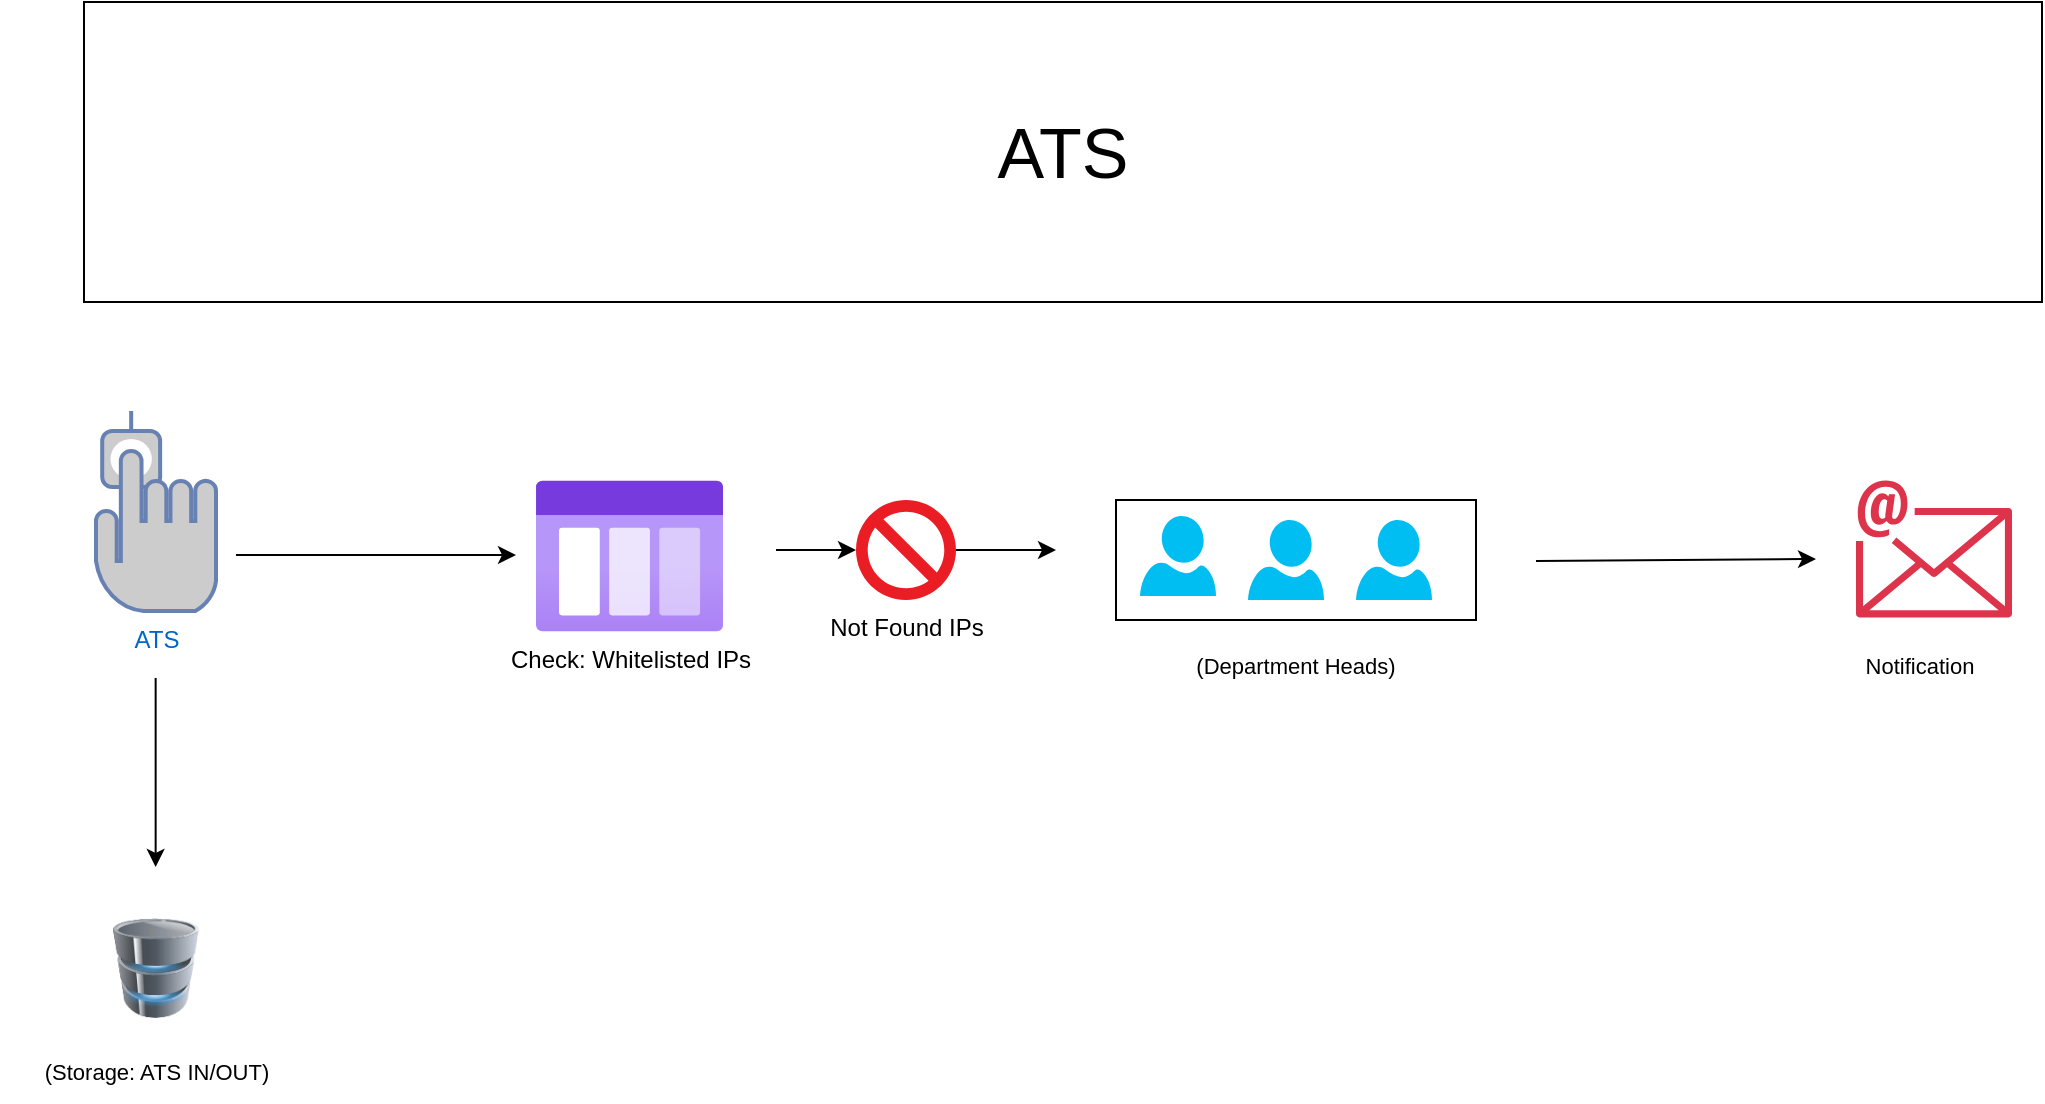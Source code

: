 <mxfile version="26.2.14">
  <diagram name="Page-1" id="9xYf71dzz5W9HyN54voS">
    <mxGraphModel dx="2253" dy="1900" grid="0" gridSize="10" guides="0" tooltips="1" connect="1" arrows="1" fold="1" page="1" pageScale="1" pageWidth="827" pageHeight="1169" math="0" shadow="0">
      <root>
        <mxCell id="0" />
        <mxCell id="1" parent="0" />
        <mxCell id="k2o65sQ9iLGO9QFqGN_a-1" value="&lt;font&gt;ATS&lt;/font&gt;" style="fontColor=#0066CC;verticalAlign=top;verticalLabelPosition=bottom;labelPosition=center;align=center;html=1;outlineConnect=0;fillColor=#CCCCCC;strokeColor=#6881B3;gradientColor=none;gradientDirection=north;strokeWidth=2;shape=mxgraph.networks.biometric_reader;" vertex="1" parent="1">
          <mxGeometry x="-30" y="154.5" width="60" height="100" as="geometry" />
        </mxCell>
        <mxCell id="k2o65sQ9iLGO9QFqGN_a-2" value="Check: Whitelisted IPs" style="image;aspect=fixed;html=1;points=[];align=center;fontSize=12;image=img/lib/azure2/general/Storage_Queue.svg;" vertex="1" parent="1">
          <mxGeometry x="190" y="189" width="93.54" height="76" as="geometry" />
        </mxCell>
        <mxCell id="k2o65sQ9iLGO9QFqGN_a-3" value="" style="endArrow=classic;html=1;rounded=0;flowAnimation=0;" edge="1" parent="1">
          <mxGeometry width="50" height="50" relative="1" as="geometry">
            <mxPoint x="-0.18" y="288" as="sourcePoint" />
            <mxPoint x="-0.18" y="382.5" as="targetPoint" />
          </mxGeometry>
        </mxCell>
        <mxCell id="k2o65sQ9iLGO9QFqGN_a-4" value="" style="sketch=0;outlineConnect=0;fontColor=#232F3E;gradientColor=none;fillColor=#DD344C;strokeColor=none;dashed=0;verticalLabelPosition=bottom;verticalAlign=top;align=center;html=1;fontSize=12;fontStyle=0;aspect=fixed;shape=mxgraph.aws4.email;" vertex="1" parent="1">
          <mxGeometry x="850" y="189" width="78" height="69" as="geometry" />
        </mxCell>
        <mxCell id="k2o65sQ9iLGO9QFqGN_a-5" value="" style="endArrow=classic;html=1;rounded=0;" edge="1" parent="1" source="k2o65sQ9iLGO9QFqGN_a-6">
          <mxGeometry width="50" height="50" relative="1" as="geometry">
            <mxPoint x="310" y="227.5" as="sourcePoint" />
            <mxPoint x="450" y="224" as="targetPoint" />
          </mxGeometry>
        </mxCell>
        <mxCell id="k2o65sQ9iLGO9QFqGN_a-8" value="" style="rounded=0;whiteSpace=wrap;html=1;" vertex="1" parent="1">
          <mxGeometry x="480" y="199" width="180" height="60" as="geometry" />
        </mxCell>
        <mxCell id="k2o65sQ9iLGO9QFqGN_a-9" value="" style="verticalLabelPosition=bottom;html=1;verticalAlign=top;align=center;strokeColor=none;fillColor=#00BEF2;shape=mxgraph.azure.user;" vertex="1" parent="1">
          <mxGeometry x="492" y="207" width="38" height="40" as="geometry" />
        </mxCell>
        <mxCell id="k2o65sQ9iLGO9QFqGN_a-10" value="" style="verticalLabelPosition=bottom;html=1;verticalAlign=top;align=center;strokeColor=none;fillColor=#00BEF2;shape=mxgraph.azure.user;" vertex="1" parent="1">
          <mxGeometry x="600" y="209" width="38" height="40" as="geometry" />
        </mxCell>
        <mxCell id="k2o65sQ9iLGO9QFqGN_a-11" value="" style="verticalLabelPosition=bottom;html=1;verticalAlign=top;align=center;strokeColor=none;fillColor=#00BEF2;shape=mxgraph.azure.user;" vertex="1" parent="1">
          <mxGeometry x="546" y="209" width="38" height="40" as="geometry" />
        </mxCell>
        <mxCell id="k2o65sQ9iLGO9QFqGN_a-12" value="&lt;font style=&quot;font-size: 11px;&quot;&gt;(Department Heads)&lt;/font&gt;" style="text;html=1;align=center;verticalAlign=middle;whiteSpace=wrap;rounded=0;" vertex="1" parent="1">
          <mxGeometry x="515" y="267" width="110" height="30" as="geometry" />
        </mxCell>
        <mxCell id="k2o65sQ9iLGO9QFqGN_a-14" value="" style="endArrow=classic;html=1;rounded=0;" edge="1" parent="1">
          <mxGeometry width="50" height="50" relative="1" as="geometry">
            <mxPoint x="690" y="229.5" as="sourcePoint" />
            <mxPoint x="830" y="228.5" as="targetPoint" />
          </mxGeometry>
        </mxCell>
        <mxCell id="k2o65sQ9iLGO9QFqGN_a-17" value="" style="image;html=1;image=img/lib/clip_art/computers/Database_128x128.png" vertex="1" parent="1">
          <mxGeometry x="-40" y="408" width="80" height="50" as="geometry" />
        </mxCell>
        <mxCell id="k2o65sQ9iLGO9QFqGN_a-18" value="&lt;font style=&quot;font-size: 11px;&quot;&gt;(Storage: ATS IN/OUT)&lt;/font&gt;" style="text;html=1;align=center;verticalAlign=middle;whiteSpace=wrap;rounded=0;" vertex="1" parent="1">
          <mxGeometry x="-77.5" y="470" width="155" height="30" as="geometry" />
        </mxCell>
        <mxCell id="k2o65sQ9iLGO9QFqGN_a-19" value="" style="endArrow=classic;html=1;rounded=0;flowAnimation=0;" edge="1" parent="1">
          <mxGeometry width="50" height="50" relative="1" as="geometry">
            <mxPoint x="40" y="226.5" as="sourcePoint" />
            <mxPoint x="180" y="226.5" as="targetPoint" />
          </mxGeometry>
        </mxCell>
        <mxCell id="k2o65sQ9iLGO9QFqGN_a-20" value="" style="endArrow=classic;html=1;rounded=0;" edge="1" parent="1" target="k2o65sQ9iLGO9QFqGN_a-6">
          <mxGeometry width="50" height="50" relative="1" as="geometry">
            <mxPoint x="310" y="224" as="sourcePoint" />
            <mxPoint x="450" y="226.5" as="targetPoint" />
          </mxGeometry>
        </mxCell>
        <mxCell id="k2o65sQ9iLGO9QFqGN_a-6" value="Not Found IPs" style="sketch=0;aspect=fixed;pointerEvents=1;shadow=0;dashed=0;html=1;strokeColor=none;labelPosition=center;verticalLabelPosition=bottom;verticalAlign=top;align=center;shape=mxgraph.mscae.enterprise.not_allowed;fillColor=#EA1C24;" vertex="1" parent="1">
          <mxGeometry x="350" y="199" width="50" height="50" as="geometry" />
        </mxCell>
        <mxCell id="k2o65sQ9iLGO9QFqGN_a-23" value="&lt;font style=&quot;font-size: 11px;&quot;&gt;Notification&lt;/font&gt;" style="text;html=1;align=center;verticalAlign=middle;whiteSpace=wrap;rounded=0;" vertex="1" parent="1">
          <mxGeometry x="827" y="267" width="110" height="30" as="geometry" />
        </mxCell>
        <mxCell id="k2o65sQ9iLGO9QFqGN_a-24" value="&lt;font style=&quot;font-size: 35px;&quot;&gt;ATS&lt;/font&gt;" style="rounded=0;whiteSpace=wrap;html=1;" vertex="1" parent="1">
          <mxGeometry x="-36" y="-50" width="979" height="150" as="geometry" />
        </mxCell>
      </root>
    </mxGraphModel>
  </diagram>
</mxfile>
